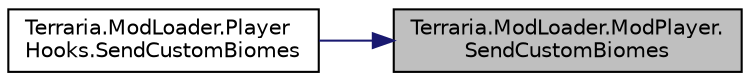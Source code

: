 digraph "Terraria.ModLoader.ModPlayer.SendCustomBiomes"
{
 // LATEX_PDF_SIZE
  edge [fontname="Helvetica",fontsize="10",labelfontname="Helvetica",labelfontsize="10"];
  node [fontname="Helvetica",fontsize="10",shape=record];
  rankdir="RL";
  Node1 [label="Terraria.ModLoader.ModPlayer.\lSendCustomBiomes",height=0.2,width=0.4,color="black", fillcolor="grey75", style="filled", fontcolor="black",tooltip="Allows you to send custom biome information between client and server."];
  Node1 -> Node2 [dir="back",color="midnightblue",fontsize="10",style="solid",fontname="Helvetica"];
  Node2 [label="Terraria.ModLoader.Player\lHooks.SendCustomBiomes",height=0.2,width=0.4,color="black", fillcolor="white", style="filled",URL="$class_terraria_1_1_mod_loader_1_1_player_hooks.html#ae4993237f10af04a07dc1fddac22f7fb",tooltip=" "];
}

